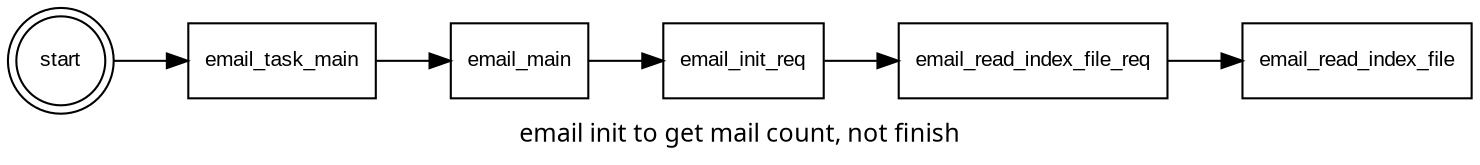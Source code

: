 ﻿// the flow of email init to get the mail count of each mailbox
// 2008/04/29 not finished tracing
digraph g {
	graph [ fontsize = 12 fontname = "Lucida Console" overlap=false];
	node [fontsize = 10 shape = box fontname = "Arial"];
	edge [ fontsize = 6 fontname = "Arial" ];

	label = "email init to get mail count, not finish";
	rankdir=LR;

	s [ label = "start" shape = doublecircle ];
	task_main [ label = "email_task_main" ];
	main [ label = "email_main" ];
	init_req [ label = "email_init_req" ];
	read_index_req [ label = "email_read_index_file_req" ];
	read_index [ label = "email_read_index_file" ];

	s -> task_main [ sytle = "bold" ];
	task_main -> main ->init_req -> read_index_req -> read_index;
}
